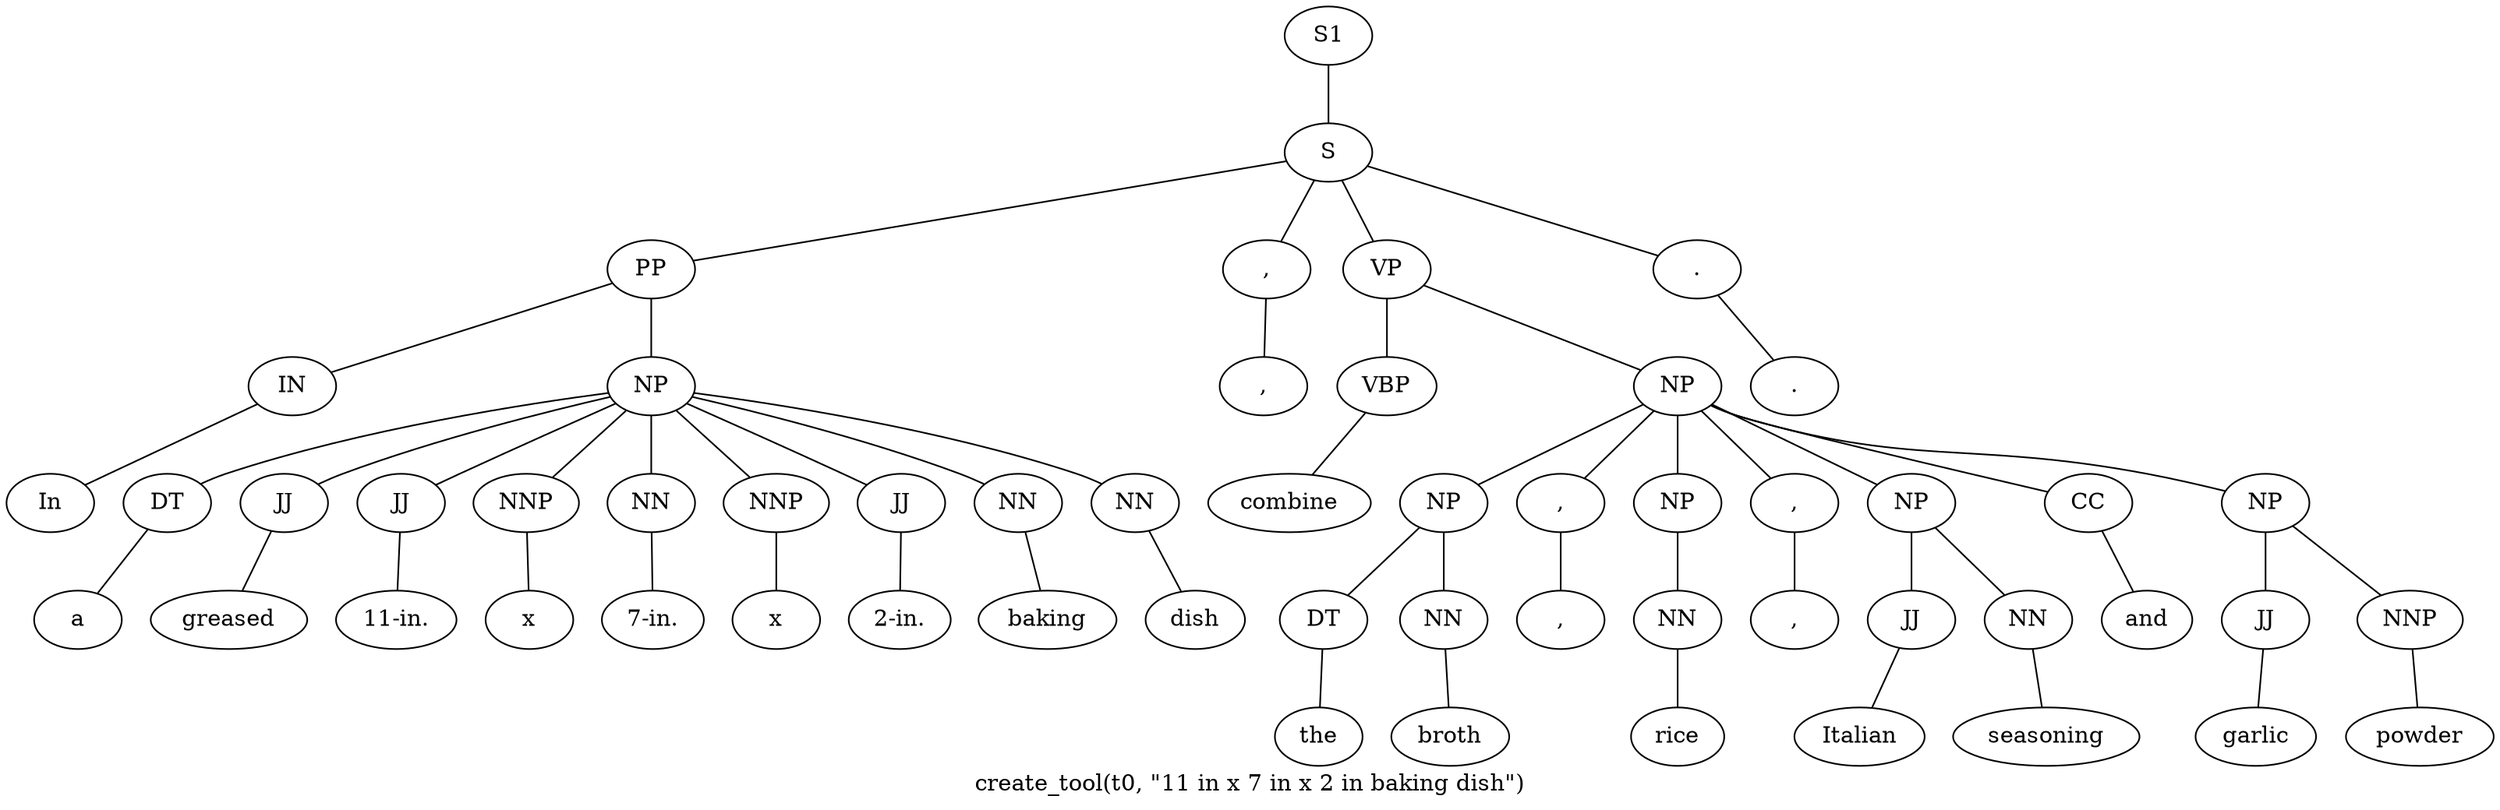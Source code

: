 graph SyntaxGraph {
	label = "create_tool(t0, \"11 in x 7 in x 2 in baking dish\")";
	Node0 [label="S1"];
	Node1 [label="S"];
	Node2 [label="PP"];
	Node3 [label="IN"];
	Node4 [label="In"];
	Node5 [label="NP"];
	Node6 [label="DT"];
	Node7 [label="a"];
	Node8 [label="JJ"];
	Node9 [label="greased"];
	Node10 [label="JJ"];
	Node11 [label="11-in."];
	Node12 [label="NNP"];
	Node13 [label="x"];
	Node14 [label="NN"];
	Node15 [label="7-in."];
	Node16 [label="NNP"];
	Node17 [label="x"];
	Node18 [label="JJ"];
	Node19 [label="2-in."];
	Node20 [label="NN"];
	Node21 [label="baking"];
	Node22 [label="NN"];
	Node23 [label="dish"];
	Node24 [label=","];
	Node25 [label=","];
	Node26 [label="VP"];
	Node27 [label="VBP"];
	Node28 [label="combine"];
	Node29 [label="NP"];
	Node30 [label="NP"];
	Node31 [label="DT"];
	Node32 [label="the"];
	Node33 [label="NN"];
	Node34 [label="broth"];
	Node35 [label=","];
	Node36 [label=","];
	Node37 [label="NP"];
	Node38 [label="NN"];
	Node39 [label="rice"];
	Node40 [label=","];
	Node41 [label=","];
	Node42 [label="NP"];
	Node43 [label="JJ"];
	Node44 [label="Italian"];
	Node45 [label="NN"];
	Node46 [label="seasoning"];
	Node47 [label="CC"];
	Node48 [label="and"];
	Node49 [label="NP"];
	Node50 [label="JJ"];
	Node51 [label="garlic"];
	Node52 [label="NNP"];
	Node53 [label="powder"];
	Node54 [label="."];
	Node55 [label="."];

	Node0 -- Node1;
	Node1 -- Node2;
	Node1 -- Node24;
	Node1 -- Node26;
	Node1 -- Node54;
	Node2 -- Node3;
	Node2 -- Node5;
	Node3 -- Node4;
	Node5 -- Node6;
	Node5 -- Node8;
	Node5 -- Node10;
	Node5 -- Node12;
	Node5 -- Node14;
	Node5 -- Node16;
	Node5 -- Node18;
	Node5 -- Node20;
	Node5 -- Node22;
	Node6 -- Node7;
	Node8 -- Node9;
	Node10 -- Node11;
	Node12 -- Node13;
	Node14 -- Node15;
	Node16 -- Node17;
	Node18 -- Node19;
	Node20 -- Node21;
	Node22 -- Node23;
	Node24 -- Node25;
	Node26 -- Node27;
	Node26 -- Node29;
	Node27 -- Node28;
	Node29 -- Node30;
	Node29 -- Node35;
	Node29 -- Node37;
	Node29 -- Node40;
	Node29 -- Node42;
	Node29 -- Node47;
	Node29 -- Node49;
	Node30 -- Node31;
	Node30 -- Node33;
	Node31 -- Node32;
	Node33 -- Node34;
	Node35 -- Node36;
	Node37 -- Node38;
	Node38 -- Node39;
	Node40 -- Node41;
	Node42 -- Node43;
	Node42 -- Node45;
	Node43 -- Node44;
	Node45 -- Node46;
	Node47 -- Node48;
	Node49 -- Node50;
	Node49 -- Node52;
	Node50 -- Node51;
	Node52 -- Node53;
	Node54 -- Node55;
}